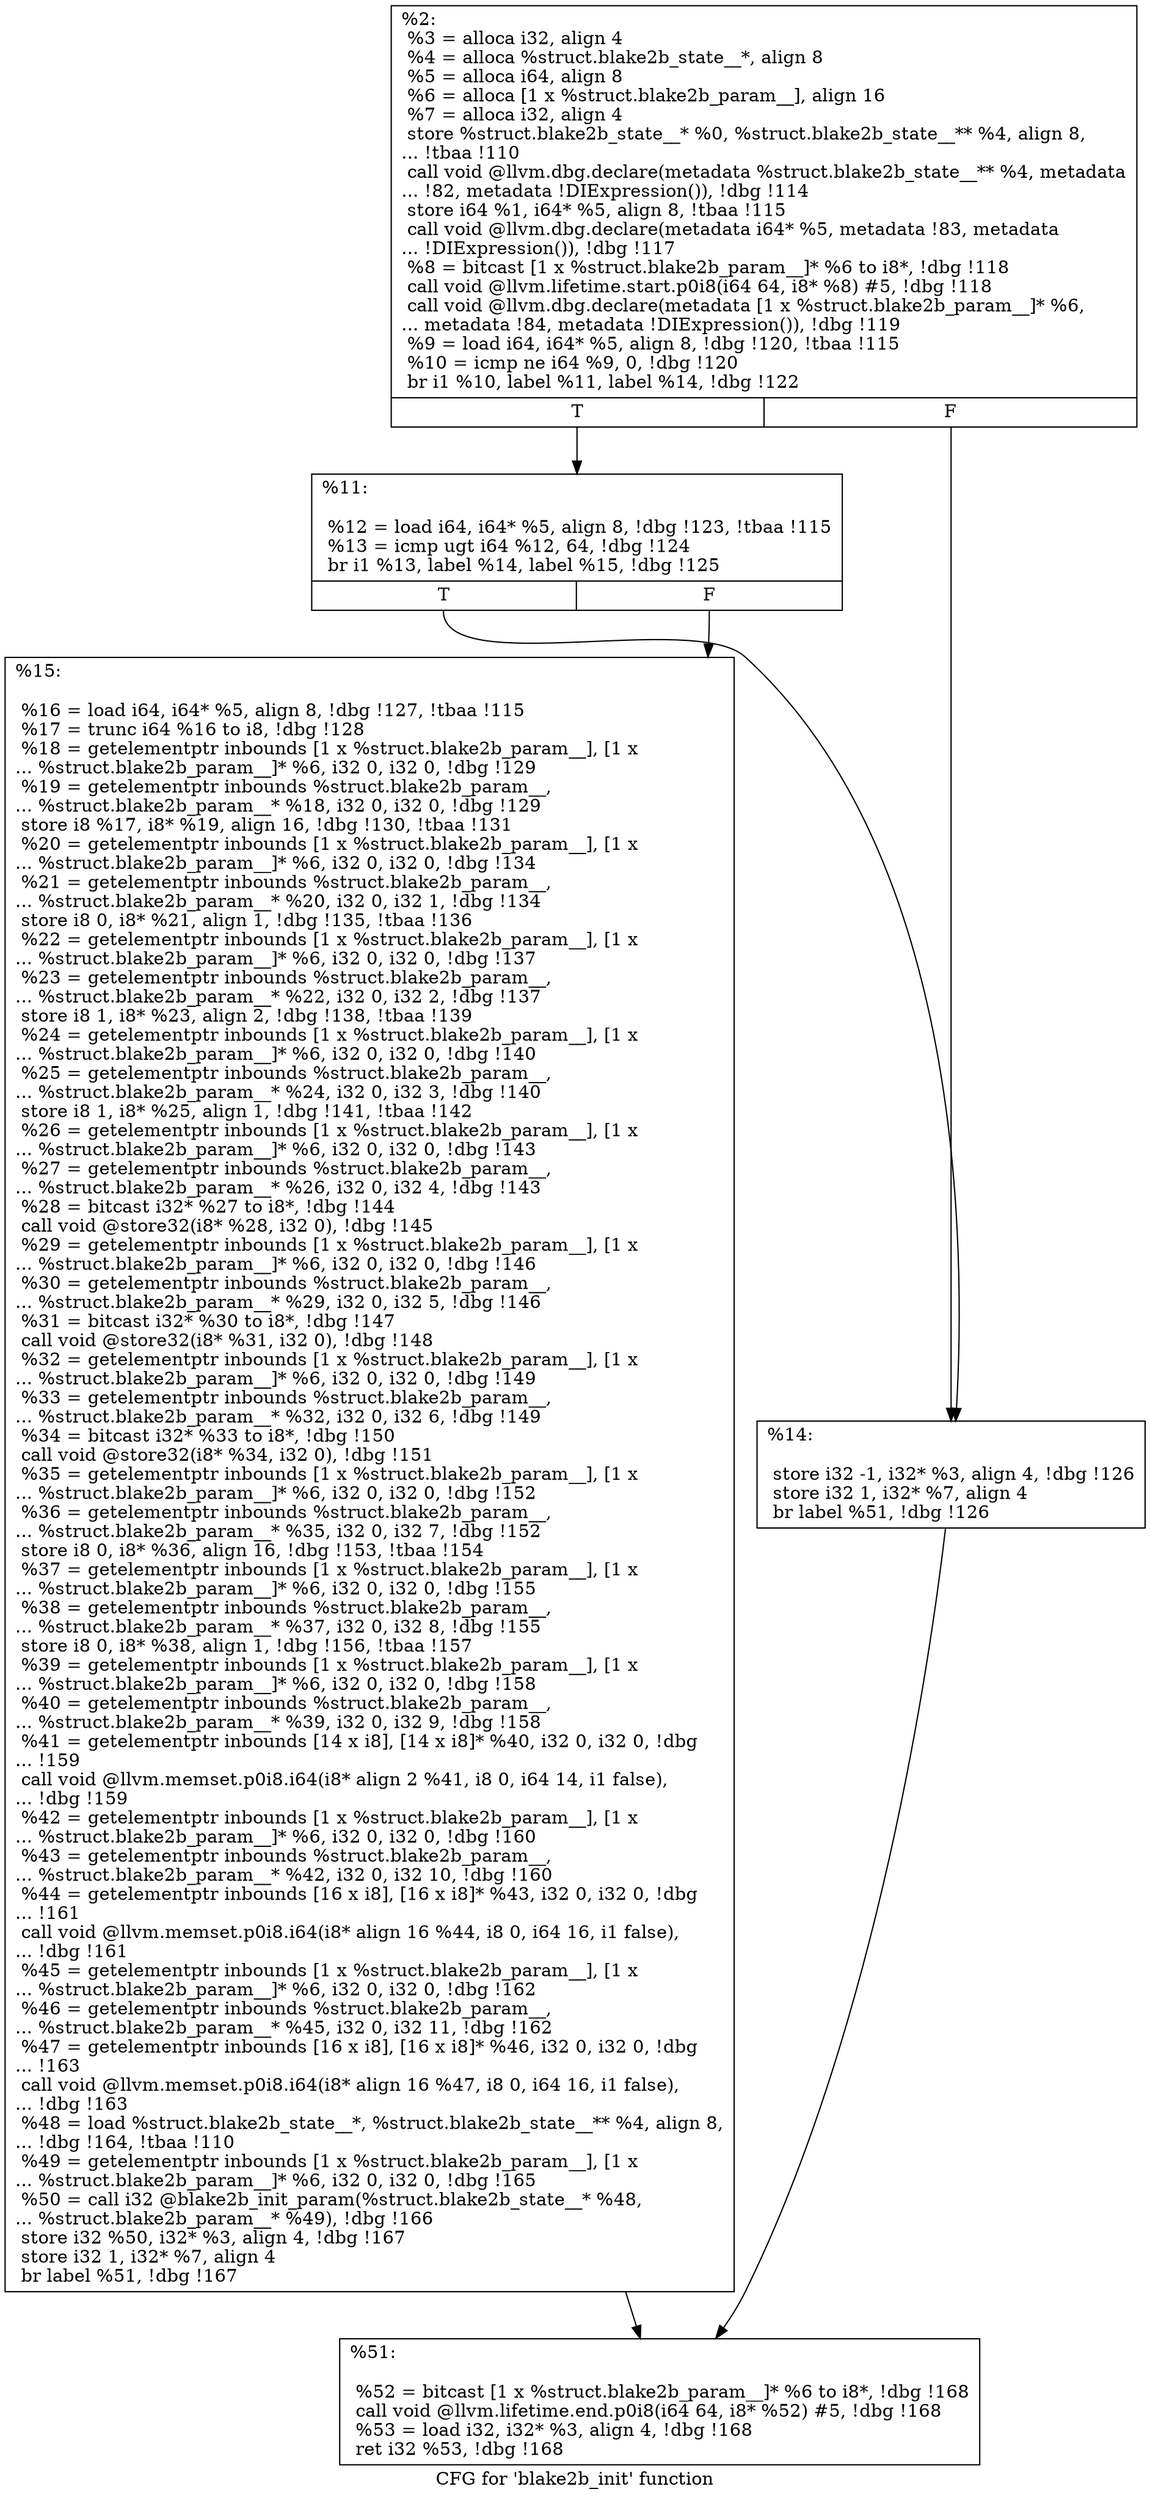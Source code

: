 digraph "CFG for 'blake2b_init' function" {
	label="CFG for 'blake2b_init' function";

	Node0x1c26a30 [shape=record,label="{%2:\l  %3 = alloca i32, align 4\l  %4 = alloca %struct.blake2b_state__*, align 8\l  %5 = alloca i64, align 8\l  %6 = alloca [1 x %struct.blake2b_param__], align 16\l  %7 = alloca i32, align 4\l  store %struct.blake2b_state__* %0, %struct.blake2b_state__** %4, align 8,\l... !tbaa !110\l  call void @llvm.dbg.declare(metadata %struct.blake2b_state__** %4, metadata\l... !82, metadata !DIExpression()), !dbg !114\l  store i64 %1, i64* %5, align 8, !tbaa !115\l  call void @llvm.dbg.declare(metadata i64* %5, metadata !83, metadata\l... !DIExpression()), !dbg !117\l  %8 = bitcast [1 x %struct.blake2b_param__]* %6 to i8*, !dbg !118\l  call void @llvm.lifetime.start.p0i8(i64 64, i8* %8) #5, !dbg !118\l  call void @llvm.dbg.declare(metadata [1 x %struct.blake2b_param__]* %6,\l... metadata !84, metadata !DIExpression()), !dbg !119\l  %9 = load i64, i64* %5, align 8, !dbg !120, !tbaa !115\l  %10 = icmp ne i64 %9, 0, !dbg !120\l  br i1 %10, label %11, label %14, !dbg !122\l|{<s0>T|<s1>F}}"];
	Node0x1c26a30:s0 -> Node0x1c27760;
	Node0x1c26a30:s1 -> Node0x1c277b0;
	Node0x1c27760 [shape=record,label="{%11:\l\l  %12 = load i64, i64* %5, align 8, !dbg !123, !tbaa !115\l  %13 = icmp ugt i64 %12, 64, !dbg !124\l  br i1 %13, label %14, label %15, !dbg !125\l|{<s0>T|<s1>F}}"];
	Node0x1c27760:s0 -> Node0x1c277b0;
	Node0x1c27760:s1 -> Node0x1c27800;
	Node0x1c277b0 [shape=record,label="{%14:\l\l  store i32 -1, i32* %3, align 4, !dbg !126\l  store i32 1, i32* %7, align 4\l  br label %51, !dbg !126\l}"];
	Node0x1c277b0 -> Node0x1c27850;
	Node0x1c27800 [shape=record,label="{%15:\l\l  %16 = load i64, i64* %5, align 8, !dbg !127, !tbaa !115\l  %17 = trunc i64 %16 to i8, !dbg !128\l  %18 = getelementptr inbounds [1 x %struct.blake2b_param__], [1 x\l... %struct.blake2b_param__]* %6, i32 0, i32 0, !dbg !129\l  %19 = getelementptr inbounds %struct.blake2b_param__,\l... %struct.blake2b_param__* %18, i32 0, i32 0, !dbg !129\l  store i8 %17, i8* %19, align 16, !dbg !130, !tbaa !131\l  %20 = getelementptr inbounds [1 x %struct.blake2b_param__], [1 x\l... %struct.blake2b_param__]* %6, i32 0, i32 0, !dbg !134\l  %21 = getelementptr inbounds %struct.blake2b_param__,\l... %struct.blake2b_param__* %20, i32 0, i32 1, !dbg !134\l  store i8 0, i8* %21, align 1, !dbg !135, !tbaa !136\l  %22 = getelementptr inbounds [1 x %struct.blake2b_param__], [1 x\l... %struct.blake2b_param__]* %6, i32 0, i32 0, !dbg !137\l  %23 = getelementptr inbounds %struct.blake2b_param__,\l... %struct.blake2b_param__* %22, i32 0, i32 2, !dbg !137\l  store i8 1, i8* %23, align 2, !dbg !138, !tbaa !139\l  %24 = getelementptr inbounds [1 x %struct.blake2b_param__], [1 x\l... %struct.blake2b_param__]* %6, i32 0, i32 0, !dbg !140\l  %25 = getelementptr inbounds %struct.blake2b_param__,\l... %struct.blake2b_param__* %24, i32 0, i32 3, !dbg !140\l  store i8 1, i8* %25, align 1, !dbg !141, !tbaa !142\l  %26 = getelementptr inbounds [1 x %struct.blake2b_param__], [1 x\l... %struct.blake2b_param__]* %6, i32 0, i32 0, !dbg !143\l  %27 = getelementptr inbounds %struct.blake2b_param__,\l... %struct.blake2b_param__* %26, i32 0, i32 4, !dbg !143\l  %28 = bitcast i32* %27 to i8*, !dbg !144\l  call void @store32(i8* %28, i32 0), !dbg !145\l  %29 = getelementptr inbounds [1 x %struct.blake2b_param__], [1 x\l... %struct.blake2b_param__]* %6, i32 0, i32 0, !dbg !146\l  %30 = getelementptr inbounds %struct.blake2b_param__,\l... %struct.blake2b_param__* %29, i32 0, i32 5, !dbg !146\l  %31 = bitcast i32* %30 to i8*, !dbg !147\l  call void @store32(i8* %31, i32 0), !dbg !148\l  %32 = getelementptr inbounds [1 x %struct.blake2b_param__], [1 x\l... %struct.blake2b_param__]* %6, i32 0, i32 0, !dbg !149\l  %33 = getelementptr inbounds %struct.blake2b_param__,\l... %struct.blake2b_param__* %32, i32 0, i32 6, !dbg !149\l  %34 = bitcast i32* %33 to i8*, !dbg !150\l  call void @store32(i8* %34, i32 0), !dbg !151\l  %35 = getelementptr inbounds [1 x %struct.blake2b_param__], [1 x\l... %struct.blake2b_param__]* %6, i32 0, i32 0, !dbg !152\l  %36 = getelementptr inbounds %struct.blake2b_param__,\l... %struct.blake2b_param__* %35, i32 0, i32 7, !dbg !152\l  store i8 0, i8* %36, align 16, !dbg !153, !tbaa !154\l  %37 = getelementptr inbounds [1 x %struct.blake2b_param__], [1 x\l... %struct.blake2b_param__]* %6, i32 0, i32 0, !dbg !155\l  %38 = getelementptr inbounds %struct.blake2b_param__,\l... %struct.blake2b_param__* %37, i32 0, i32 8, !dbg !155\l  store i8 0, i8* %38, align 1, !dbg !156, !tbaa !157\l  %39 = getelementptr inbounds [1 x %struct.blake2b_param__], [1 x\l... %struct.blake2b_param__]* %6, i32 0, i32 0, !dbg !158\l  %40 = getelementptr inbounds %struct.blake2b_param__,\l... %struct.blake2b_param__* %39, i32 0, i32 9, !dbg !158\l  %41 = getelementptr inbounds [14 x i8], [14 x i8]* %40, i32 0, i32 0, !dbg\l... !159\l  call void @llvm.memset.p0i8.i64(i8* align 2 %41, i8 0, i64 14, i1 false),\l... !dbg !159\l  %42 = getelementptr inbounds [1 x %struct.blake2b_param__], [1 x\l... %struct.blake2b_param__]* %6, i32 0, i32 0, !dbg !160\l  %43 = getelementptr inbounds %struct.blake2b_param__,\l... %struct.blake2b_param__* %42, i32 0, i32 10, !dbg !160\l  %44 = getelementptr inbounds [16 x i8], [16 x i8]* %43, i32 0, i32 0, !dbg\l... !161\l  call void @llvm.memset.p0i8.i64(i8* align 16 %44, i8 0, i64 16, i1 false),\l... !dbg !161\l  %45 = getelementptr inbounds [1 x %struct.blake2b_param__], [1 x\l... %struct.blake2b_param__]* %6, i32 0, i32 0, !dbg !162\l  %46 = getelementptr inbounds %struct.blake2b_param__,\l... %struct.blake2b_param__* %45, i32 0, i32 11, !dbg !162\l  %47 = getelementptr inbounds [16 x i8], [16 x i8]* %46, i32 0, i32 0, !dbg\l... !163\l  call void @llvm.memset.p0i8.i64(i8* align 16 %47, i8 0, i64 16, i1 false),\l... !dbg !163\l  %48 = load %struct.blake2b_state__*, %struct.blake2b_state__** %4, align 8,\l... !dbg !164, !tbaa !110\l  %49 = getelementptr inbounds [1 x %struct.blake2b_param__], [1 x\l... %struct.blake2b_param__]* %6, i32 0, i32 0, !dbg !165\l  %50 = call i32 @blake2b_init_param(%struct.blake2b_state__* %48,\l... %struct.blake2b_param__* %49), !dbg !166\l  store i32 %50, i32* %3, align 4, !dbg !167\l  store i32 1, i32* %7, align 4\l  br label %51, !dbg !167\l}"];
	Node0x1c27800 -> Node0x1c27850;
	Node0x1c27850 [shape=record,label="{%51:\l\l  %52 = bitcast [1 x %struct.blake2b_param__]* %6 to i8*, !dbg !168\l  call void @llvm.lifetime.end.p0i8(i64 64, i8* %52) #5, !dbg !168\l  %53 = load i32, i32* %3, align 4, !dbg !168\l  ret i32 %53, !dbg !168\l}"];
}
